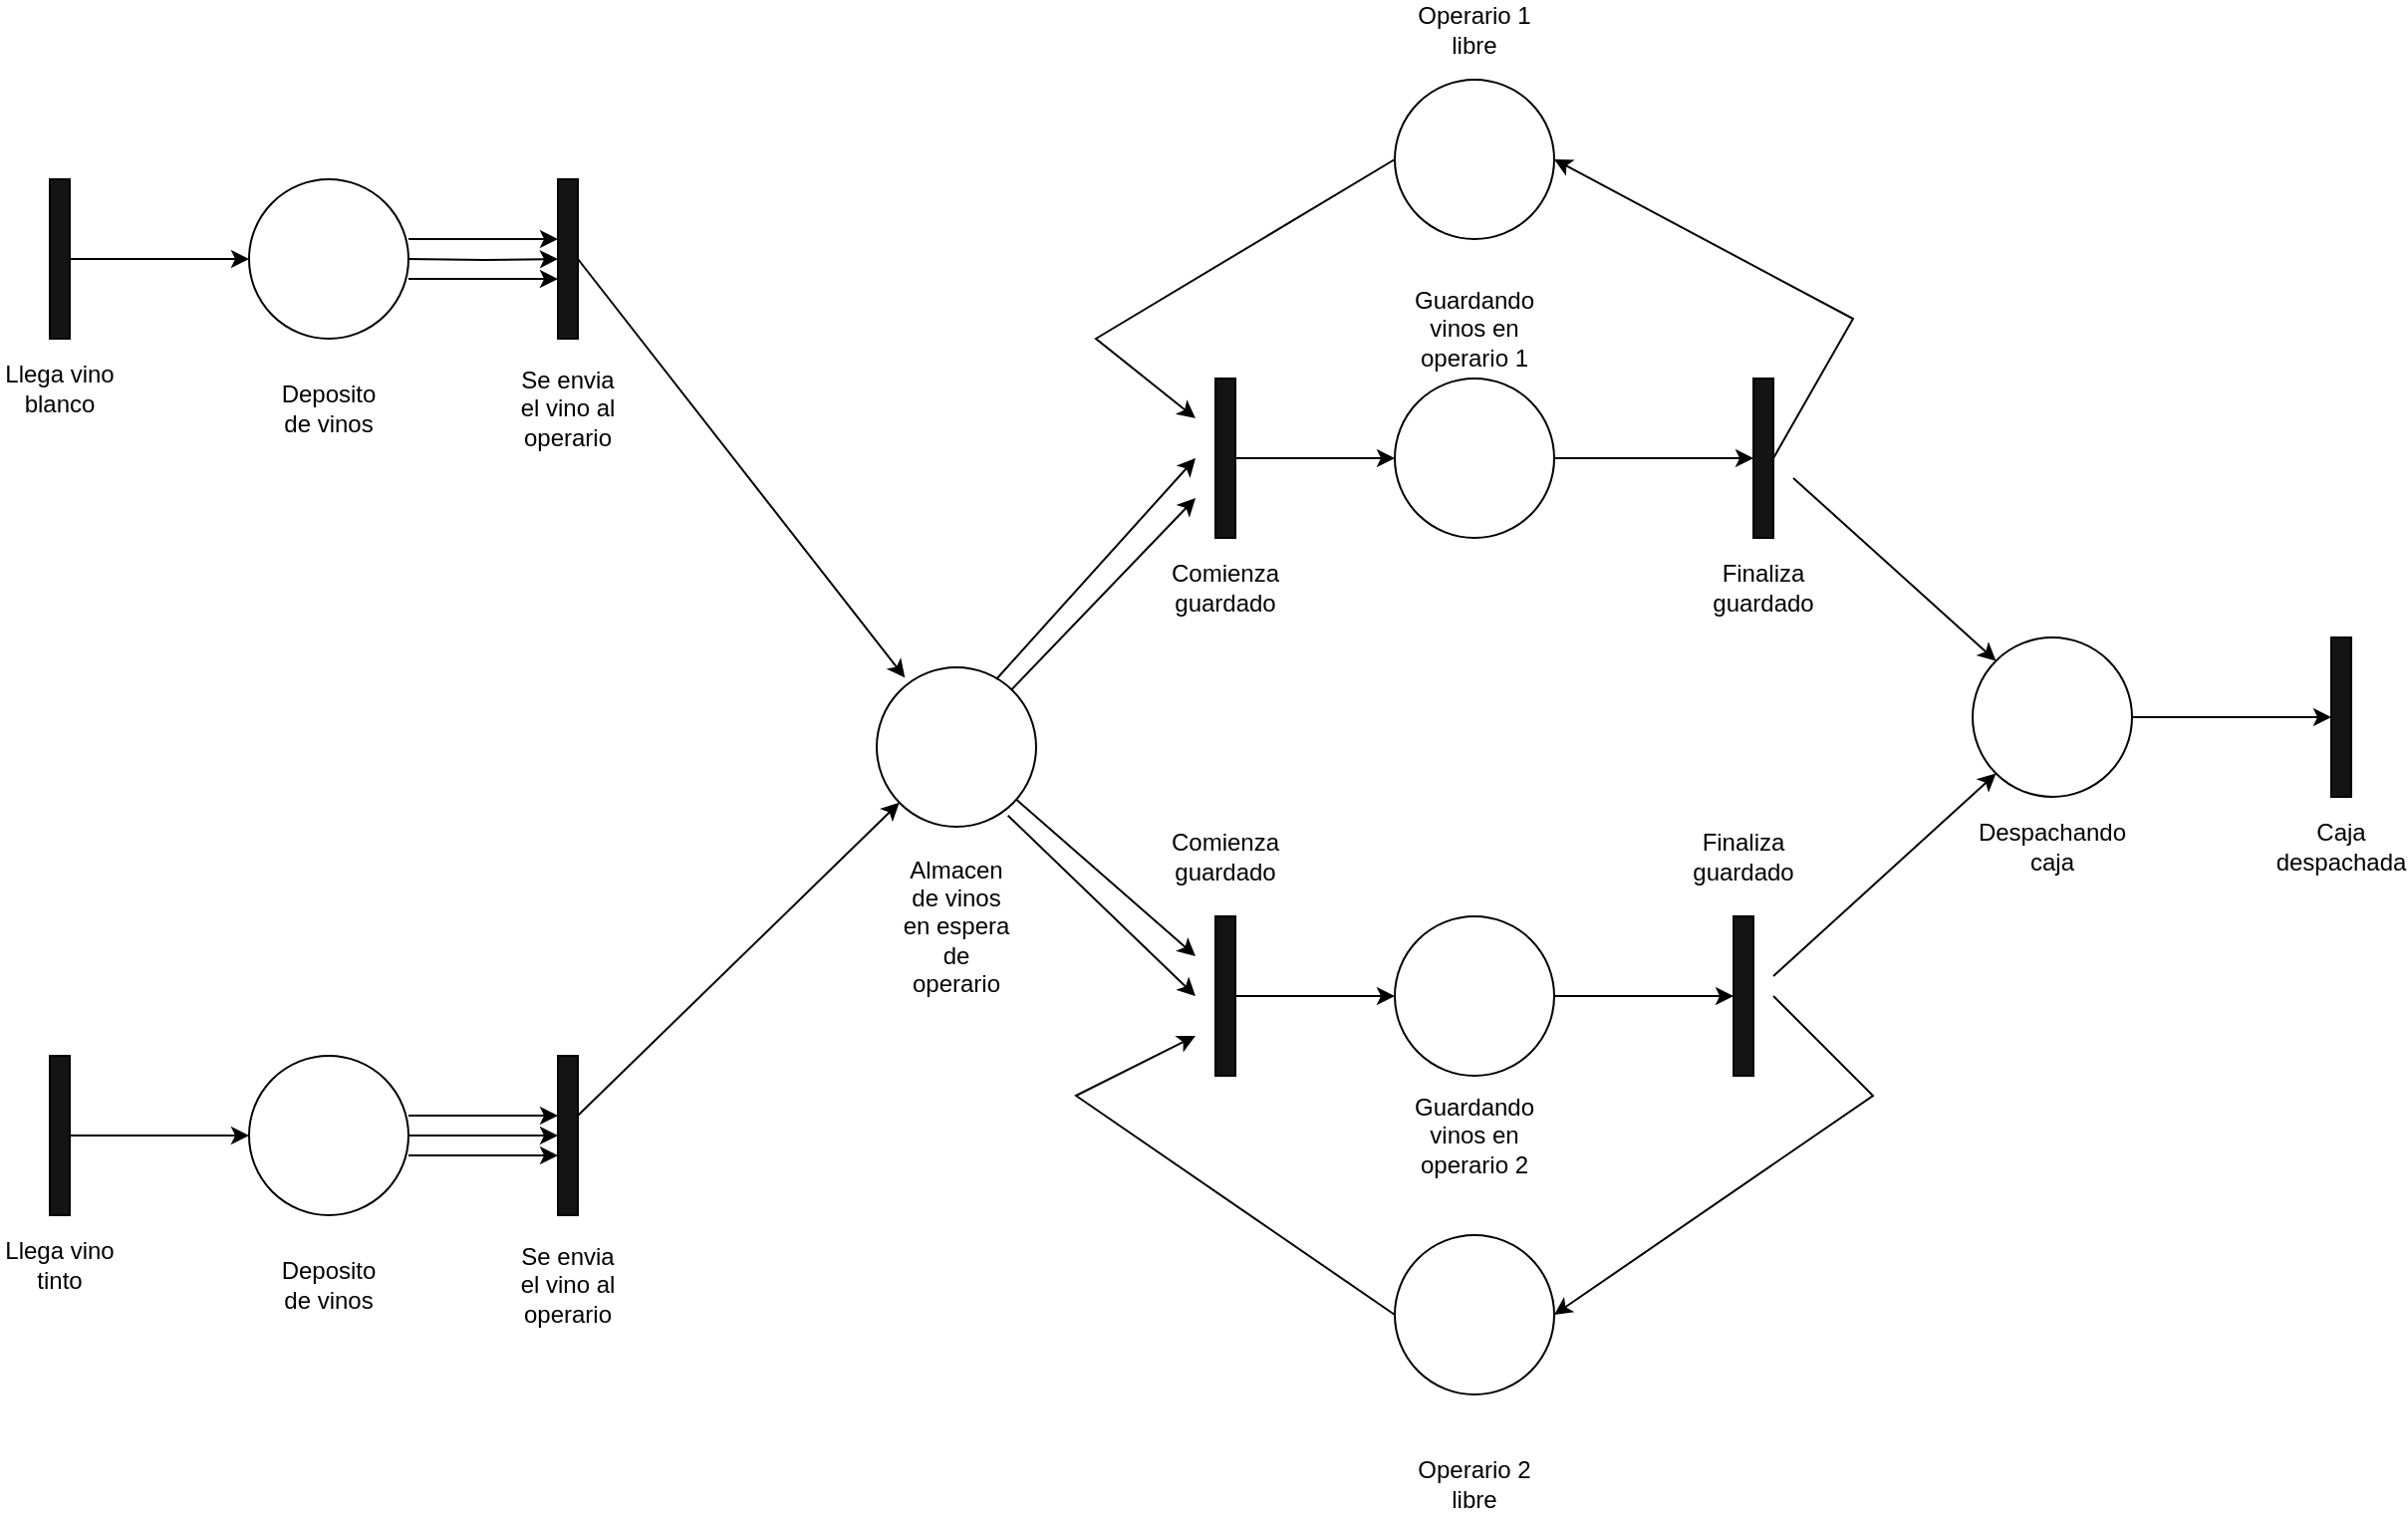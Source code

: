 <mxfile version="24.8.3">
  <diagram name="Page-1" id="L5yETP7GSh1OJhZzpPS1">
    <mxGraphModel dx="2206" dy="1189" grid="1" gridSize="10" guides="1" tooltips="1" connect="1" arrows="1" fold="1" page="1" pageScale="1" pageWidth="1400" pageHeight="850" math="0" shadow="0">
      <root>
        <mxCell id="0" />
        <mxCell id="1" parent="0" />
        <mxCell id="CpjFLnZGu2G8At4A_TET-2" value="" style="ellipse;whiteSpace=wrap;html=1;aspect=fixed;" vertex="1" parent="1">
          <mxGeometry x="255" y="100" width="80" height="80" as="geometry" />
        </mxCell>
        <mxCell id="CpjFLnZGu2G8At4A_TET-4" value="" style="edgeStyle=orthogonalEdgeStyle;rounded=0;orthogonalLoop=1;jettySize=auto;html=1;curved=0;" edge="1" parent="1" source="CpjFLnZGu2G8At4A_TET-3" target="CpjFLnZGu2G8At4A_TET-2">
          <mxGeometry relative="1" as="geometry" />
        </mxCell>
        <mxCell id="CpjFLnZGu2G8At4A_TET-3" value="" style="html=1;points=[[0,0,0,0,5],[0,1,0,0,-5],[1,0,0,0,5],[1,1,0,0,-5]];perimeter=orthogonalPerimeter;outlineConnect=0;targetShapes=umlLifeline;portConstraint=eastwest;newEdgeStyle={&quot;curved&quot;:0,&quot;rounded&quot;:0};fillColor=#141414;" vertex="1" parent="1">
          <mxGeometry x="155" y="100" width="10" height="80" as="geometry" />
        </mxCell>
        <mxCell id="CpjFLnZGu2G8At4A_TET-5" value="&lt;div&gt;Llega vino&lt;/div&gt;&lt;div&gt;blanco&lt;br&gt;&lt;/div&gt;" style="text;html=1;align=center;verticalAlign=middle;whiteSpace=wrap;rounded=0;" vertex="1" parent="1">
          <mxGeometry x="130" y="190" width="60" height="30" as="geometry" />
        </mxCell>
        <mxCell id="CpjFLnZGu2G8At4A_TET-14" value="" style="edgeStyle=orthogonalEdgeStyle;rounded=0;orthogonalLoop=1;jettySize=auto;html=1;" edge="1" parent="1" source="CpjFLnZGu2G8At4A_TET-6" target="CpjFLnZGu2G8At4A_TET-13">
          <mxGeometry relative="1" as="geometry" />
        </mxCell>
        <mxCell id="CpjFLnZGu2G8At4A_TET-6" value="" style="ellipse;whiteSpace=wrap;html=1;aspect=fixed;" vertex="1" parent="1">
          <mxGeometry x="255" y="540" width="80" height="80" as="geometry" />
        </mxCell>
        <mxCell id="CpjFLnZGu2G8At4A_TET-7" value="" style="edgeStyle=orthogonalEdgeStyle;rounded=0;orthogonalLoop=1;jettySize=auto;html=1;curved=0;" edge="1" parent="1" source="CpjFLnZGu2G8At4A_TET-8" target="CpjFLnZGu2G8At4A_TET-6">
          <mxGeometry relative="1" as="geometry" />
        </mxCell>
        <mxCell id="CpjFLnZGu2G8At4A_TET-8" value="" style="html=1;points=[[0,0,0,0,5],[0,1,0,0,-5],[1,0,0,0,5],[1,1,0,0,-5]];perimeter=orthogonalPerimeter;outlineConnect=0;targetShapes=umlLifeline;portConstraint=eastwest;newEdgeStyle={&quot;curved&quot;:0,&quot;rounded&quot;:0};fillColor=#141414;" vertex="1" parent="1">
          <mxGeometry x="155" y="540" width="10" height="80" as="geometry" />
        </mxCell>
        <mxCell id="CpjFLnZGu2G8At4A_TET-9" value="&lt;div&gt;Llega vino&lt;/div&gt;&lt;div&gt;tinto&lt;br&gt;&lt;/div&gt;" style="text;html=1;align=center;verticalAlign=middle;whiteSpace=wrap;rounded=0;" vertex="1" parent="1">
          <mxGeometry x="130" y="630" width="60" height="30" as="geometry" />
        </mxCell>
        <mxCell id="CpjFLnZGu2G8At4A_TET-10" value="&lt;div&gt;Deposito&lt;/div&gt;&lt;div&gt;de vinos&lt;br&gt;&lt;/div&gt;" style="text;html=1;align=center;verticalAlign=middle;whiteSpace=wrap;rounded=0;" vertex="1" parent="1">
          <mxGeometry x="265" y="200" width="60" height="30" as="geometry" />
        </mxCell>
        <mxCell id="CpjFLnZGu2G8At4A_TET-11" value="&lt;div&gt;Deposito&lt;/div&gt;&lt;div&gt;de vinos&lt;br&gt;&lt;/div&gt;" style="text;html=1;align=center;verticalAlign=middle;whiteSpace=wrap;rounded=0;" vertex="1" parent="1">
          <mxGeometry x="265" y="640" width="60" height="30" as="geometry" />
        </mxCell>
        <mxCell id="CpjFLnZGu2G8At4A_TET-12" value="" style="ellipse;whiteSpace=wrap;html=1;aspect=fixed;" vertex="1" parent="1">
          <mxGeometry x="570" y="345" width="80" height="80" as="geometry" />
        </mxCell>
        <mxCell id="CpjFLnZGu2G8At4A_TET-13" value="" style="html=1;points=[[0,0,0,0,5],[0,1,0,0,-5],[1,0,0,0,5],[1,1,0,0,-5]];perimeter=orthogonalPerimeter;outlineConnect=0;targetShapes=umlLifeline;portConstraint=eastwest;newEdgeStyle={&quot;curved&quot;:0,&quot;rounded&quot;:0};fillColor=#141414;" vertex="1" parent="1">
          <mxGeometry x="410" y="540" width="10" height="80" as="geometry" />
        </mxCell>
        <mxCell id="CpjFLnZGu2G8At4A_TET-15" value="&lt;div&gt;Se envia el vino al&lt;/div&gt;&lt;div&gt;operario&lt;br&gt;&lt;/div&gt;" style="text;html=1;align=center;verticalAlign=middle;whiteSpace=wrap;rounded=0;" vertex="1" parent="1">
          <mxGeometry x="385" y="640" width="60" height="30" as="geometry" />
        </mxCell>
        <mxCell id="CpjFLnZGu2G8At4A_TET-16" value="" style="edgeStyle=orthogonalEdgeStyle;rounded=0;orthogonalLoop=1;jettySize=auto;html=1;" edge="1" parent="1" target="CpjFLnZGu2G8At4A_TET-17">
          <mxGeometry relative="1" as="geometry">
            <mxPoint x="335" y="140" as="sourcePoint" />
          </mxGeometry>
        </mxCell>
        <mxCell id="CpjFLnZGu2G8At4A_TET-17" value="" style="html=1;points=[[0,0,0,0,5],[0,1,0,0,-5],[1,0,0,0,5],[1,1,0,0,-5]];perimeter=orthogonalPerimeter;outlineConnect=0;targetShapes=umlLifeline;portConstraint=eastwest;newEdgeStyle={&quot;curved&quot;:0,&quot;rounded&quot;:0};fillColor=#141414;" vertex="1" parent="1">
          <mxGeometry x="410" y="100" width="10" height="80" as="geometry" />
        </mxCell>
        <mxCell id="CpjFLnZGu2G8At4A_TET-18" value="&lt;div&gt;Se envia el vino al&lt;/div&gt;&lt;div&gt;operario&lt;br&gt;&lt;/div&gt;" style="text;html=1;align=center;verticalAlign=middle;whiteSpace=wrap;rounded=0;" vertex="1" parent="1">
          <mxGeometry x="385" y="200" width="60" height="30" as="geometry" />
        </mxCell>
        <mxCell id="CpjFLnZGu2G8At4A_TET-20" value="" style="endArrow=classic;html=1;rounded=0;exitX=1;exitY=1;exitDx=0;exitDy=-5;exitPerimeter=0;entryX=0.177;entryY=0.065;entryDx=0;entryDy=0;entryPerimeter=0;" edge="1" parent="1" target="CpjFLnZGu2G8At4A_TET-12">
          <mxGeometry width="50" height="50" relative="1" as="geometry">
            <mxPoint x="420" y="140" as="sourcePoint" />
            <mxPoint x="572" y="334" as="targetPoint" />
          </mxGeometry>
        </mxCell>
        <mxCell id="CpjFLnZGu2G8At4A_TET-23" value="" style="endArrow=classic;html=1;rounded=0;" edge="1" parent="1" target="CpjFLnZGu2G8At4A_TET-12">
          <mxGeometry width="50" height="50" relative="1" as="geometry">
            <mxPoint x="420" y="570" as="sourcePoint" />
            <mxPoint x="570" y="430" as="targetPoint" />
          </mxGeometry>
        </mxCell>
        <mxCell id="CpjFLnZGu2G8At4A_TET-25" value="&lt;div&gt;Almacen de vinos&lt;/div&gt;&lt;div&gt;en espera de operario&lt;br&gt;&lt;/div&gt;" style="text;html=1;align=center;verticalAlign=middle;whiteSpace=wrap;rounded=0;" vertex="1" parent="1">
          <mxGeometry x="580" y="460" width="60" height="30" as="geometry" />
        </mxCell>
        <mxCell id="CpjFLnZGu2G8At4A_TET-53" value="" style="edgeStyle=orthogonalEdgeStyle;rounded=0;orthogonalLoop=1;jettySize=auto;html=1;curved=0;" edge="1" parent="1" source="CpjFLnZGu2G8At4A_TET-26" target="CpjFLnZGu2G8At4A_TET-33">
          <mxGeometry relative="1" as="geometry" />
        </mxCell>
        <mxCell id="CpjFLnZGu2G8At4A_TET-26" value="" style="html=1;points=[[0,0,0,0,5],[0,1,0,0,-5],[1,0,0,0,5],[1,1,0,0,-5]];perimeter=orthogonalPerimeter;outlineConnect=0;targetShapes=umlLifeline;portConstraint=eastwest;newEdgeStyle={&quot;curved&quot;:0,&quot;rounded&quot;:0};fillColor=#141414;" vertex="1" parent="1">
          <mxGeometry x="740" y="200" width="10" height="80" as="geometry" />
        </mxCell>
        <mxCell id="CpjFLnZGu2G8At4A_TET-27" value="" style="edgeStyle=orthogonalEdgeStyle;rounded=0;orthogonalLoop=1;jettySize=auto;html=1;" edge="1" parent="1">
          <mxGeometry relative="1" as="geometry">
            <mxPoint x="335" y="590" as="sourcePoint" />
            <mxPoint x="410" y="590" as="targetPoint" />
          </mxGeometry>
        </mxCell>
        <mxCell id="CpjFLnZGu2G8At4A_TET-28" value="" style="edgeStyle=orthogonalEdgeStyle;rounded=0;orthogonalLoop=1;jettySize=auto;html=1;" edge="1" parent="1">
          <mxGeometry relative="1" as="geometry">
            <mxPoint x="335" y="570" as="sourcePoint" />
            <mxPoint x="410" y="570" as="targetPoint" />
          </mxGeometry>
        </mxCell>
        <mxCell id="CpjFLnZGu2G8At4A_TET-29" value="" style="edgeStyle=orthogonalEdgeStyle;rounded=0;orthogonalLoop=1;jettySize=auto;html=1;" edge="1" parent="1">
          <mxGeometry relative="1" as="geometry">
            <mxPoint x="335" y="130" as="sourcePoint" />
            <mxPoint x="410" y="130" as="targetPoint" />
          </mxGeometry>
        </mxCell>
        <mxCell id="CpjFLnZGu2G8At4A_TET-30" value="" style="edgeStyle=orthogonalEdgeStyle;rounded=0;orthogonalLoop=1;jettySize=auto;html=1;" edge="1" parent="1">
          <mxGeometry relative="1" as="geometry">
            <mxPoint x="335" y="150" as="sourcePoint" />
            <mxPoint x="410" y="150" as="targetPoint" />
          </mxGeometry>
        </mxCell>
        <mxCell id="CpjFLnZGu2G8At4A_TET-51" value="" style="edgeStyle=orthogonalEdgeStyle;rounded=0;orthogonalLoop=1;jettySize=auto;html=1;curved=0;" edge="1" parent="1" source="CpjFLnZGu2G8At4A_TET-31" target="CpjFLnZGu2G8At4A_TET-32">
          <mxGeometry relative="1" as="geometry" />
        </mxCell>
        <mxCell id="CpjFLnZGu2G8At4A_TET-31" value="" style="html=1;points=[[0,0,0,0,5],[0,1,0,0,-5],[1,0,0,0,5],[1,1,0,0,-5]];perimeter=orthogonalPerimeter;outlineConnect=0;targetShapes=umlLifeline;portConstraint=eastwest;newEdgeStyle={&quot;curved&quot;:0,&quot;rounded&quot;:0};fillColor=#141414;" vertex="1" parent="1">
          <mxGeometry x="740" y="470" width="10" height="80" as="geometry" />
        </mxCell>
        <mxCell id="CpjFLnZGu2G8At4A_TET-52" value="" style="edgeStyle=orthogonalEdgeStyle;rounded=0;orthogonalLoop=1;jettySize=auto;html=1;" edge="1" parent="1" source="CpjFLnZGu2G8At4A_TET-32" target="CpjFLnZGu2G8At4A_TET-34">
          <mxGeometry relative="1" as="geometry" />
        </mxCell>
        <mxCell id="CpjFLnZGu2G8At4A_TET-32" value="" style="ellipse;whiteSpace=wrap;html=1;aspect=fixed;" vertex="1" parent="1">
          <mxGeometry x="830" y="470" width="80" height="80" as="geometry" />
        </mxCell>
        <mxCell id="CpjFLnZGu2G8At4A_TET-76" value="" style="edgeStyle=orthogonalEdgeStyle;rounded=0;orthogonalLoop=1;jettySize=auto;html=1;" edge="1" parent="1" source="CpjFLnZGu2G8At4A_TET-33" target="CpjFLnZGu2G8At4A_TET-65">
          <mxGeometry relative="1" as="geometry" />
        </mxCell>
        <mxCell id="CpjFLnZGu2G8At4A_TET-33" value="" style="ellipse;whiteSpace=wrap;html=1;aspect=fixed;" vertex="1" parent="1">
          <mxGeometry x="830" y="200" width="80" height="80" as="geometry" />
        </mxCell>
        <mxCell id="CpjFLnZGu2G8At4A_TET-34" value="" style="html=1;points=[[0,0,0,0,5],[0,1,0,0,-5],[1,0,0,0,5],[1,1,0,0,-5]];perimeter=orthogonalPerimeter;outlineConnect=0;targetShapes=umlLifeline;portConstraint=eastwest;newEdgeStyle={&quot;curved&quot;:0,&quot;rounded&quot;:0};fillColor=#141414;" vertex="1" parent="1">
          <mxGeometry x="1000" y="470" width="10" height="80" as="geometry" />
        </mxCell>
        <mxCell id="CpjFLnZGu2G8At4A_TET-36" value="" style="endArrow=classic;html=1;rounded=0;exitX=0.75;exitY=0.075;exitDx=0;exitDy=0;exitPerimeter=0;" edge="1" parent="1" source="CpjFLnZGu2G8At4A_TET-12">
          <mxGeometry width="50" height="50" relative="1" as="geometry">
            <mxPoint x="980" y="320" as="sourcePoint" />
            <mxPoint x="730" y="240" as="targetPoint" />
          </mxGeometry>
        </mxCell>
        <mxCell id="CpjFLnZGu2G8At4A_TET-38" value="" style="endArrow=classic;html=1;rounded=0;exitX=0.823;exitY=0.93;exitDx=0;exitDy=0;exitPerimeter=0;" edge="1" parent="1" source="CpjFLnZGu2G8At4A_TET-12">
          <mxGeometry width="50" height="50" relative="1" as="geometry">
            <mxPoint x="640" y="361" as="sourcePoint" />
            <mxPoint x="730" y="510" as="targetPoint" />
          </mxGeometry>
        </mxCell>
        <mxCell id="CpjFLnZGu2G8At4A_TET-39" value="" style="ellipse;whiteSpace=wrap;html=1;aspect=fixed;" vertex="1" parent="1">
          <mxGeometry x="830" y="630" width="80" height="80" as="geometry" />
        </mxCell>
        <mxCell id="CpjFLnZGu2G8At4A_TET-40" value="" style="ellipse;whiteSpace=wrap;html=1;aspect=fixed;" vertex="1" parent="1">
          <mxGeometry x="830" y="50" width="80" height="80" as="geometry" />
        </mxCell>
        <mxCell id="CpjFLnZGu2G8At4A_TET-42" value="" style="endArrow=classic;html=1;rounded=0;entryX=1;entryY=0.5;entryDx=0;entryDy=0;" edge="1" parent="1" target="CpjFLnZGu2G8At4A_TET-40">
          <mxGeometry width="50" height="50" relative="1" as="geometry">
            <mxPoint x="1020" y="240" as="sourcePoint" />
            <mxPoint x="920" y="340" as="targetPoint" />
            <Array as="points">
              <mxPoint x="1060" y="170" />
            </Array>
          </mxGeometry>
        </mxCell>
        <mxCell id="CpjFLnZGu2G8At4A_TET-44" value="" style="endArrow=classic;html=1;rounded=0;exitX=0;exitY=0.5;exitDx=0;exitDy=0;" edge="1" parent="1" source="CpjFLnZGu2G8At4A_TET-40">
          <mxGeometry width="50" height="50" relative="1" as="geometry">
            <mxPoint x="870" y="390" as="sourcePoint" />
            <mxPoint x="730" y="220" as="targetPoint" />
            <Array as="points">
              <mxPoint x="680" y="180" />
            </Array>
          </mxGeometry>
        </mxCell>
        <mxCell id="CpjFLnZGu2G8At4A_TET-49" value="" style="endArrow=classic;html=1;rounded=0;entryX=1;entryY=0.5;entryDx=0;entryDy=0;" edge="1" parent="1" target="CpjFLnZGu2G8At4A_TET-39">
          <mxGeometry width="50" height="50" relative="1" as="geometry">
            <mxPoint x="1020" y="510" as="sourcePoint" />
            <mxPoint x="920" y="340" as="targetPoint" />
            <Array as="points">
              <mxPoint x="1070" y="560" />
            </Array>
          </mxGeometry>
        </mxCell>
        <mxCell id="CpjFLnZGu2G8At4A_TET-50" value="" style="endArrow=classic;html=1;rounded=0;exitX=0;exitY=0.5;exitDx=0;exitDy=0;" edge="1" parent="1" source="CpjFLnZGu2G8At4A_TET-39">
          <mxGeometry width="50" height="50" relative="1" as="geometry">
            <mxPoint x="870" y="390" as="sourcePoint" />
            <mxPoint x="730" y="530" as="targetPoint" />
            <Array as="points">
              <mxPoint x="670" y="560" />
            </Array>
          </mxGeometry>
        </mxCell>
        <mxCell id="CpjFLnZGu2G8At4A_TET-55" value="&lt;div&gt;Operario 2&lt;/div&gt;&lt;div&gt;libre&lt;br&gt;&lt;/div&gt;" style="text;html=1;align=center;verticalAlign=middle;whiteSpace=wrap;rounded=0;" vertex="1" parent="1">
          <mxGeometry x="840" y="740" width="60" height="30" as="geometry" />
        </mxCell>
        <mxCell id="CpjFLnZGu2G8At4A_TET-56" value="Guardando vinos en operario 2" style="text;html=1;align=center;verticalAlign=middle;whiteSpace=wrap;rounded=0;" vertex="1" parent="1">
          <mxGeometry x="840" y="565" width="60" height="30" as="geometry" />
        </mxCell>
        <mxCell id="CpjFLnZGu2G8At4A_TET-57" value="&lt;div&gt;Comienza&lt;/div&gt;&lt;div&gt;guardado&lt;br&gt;&lt;/div&gt;" style="text;html=1;align=center;verticalAlign=middle;whiteSpace=wrap;rounded=0;" vertex="1" parent="1">
          <mxGeometry x="715" y="425" width="60" height="30" as="geometry" />
        </mxCell>
        <mxCell id="CpjFLnZGu2G8At4A_TET-58" value="&lt;div&gt;Finaliza&lt;/div&gt;&lt;div&gt;guardado&lt;br&gt;&lt;/div&gt;" style="text;html=1;align=center;verticalAlign=middle;whiteSpace=wrap;rounded=0;" vertex="1" parent="1">
          <mxGeometry x="975" y="425" width="60" height="30" as="geometry" />
        </mxCell>
        <mxCell id="CpjFLnZGu2G8At4A_TET-61" value="&lt;div&gt;Operario 1&lt;/div&gt;&lt;div&gt;libre&lt;br&gt;&lt;/div&gt;" style="text;html=1;align=center;verticalAlign=middle;whiteSpace=wrap;rounded=0;" vertex="1" parent="1">
          <mxGeometry x="840" y="10" width="60" height="30" as="geometry" />
        </mxCell>
        <mxCell id="CpjFLnZGu2G8At4A_TET-62" value="Guardando vinos en operario 1" style="text;html=1;align=center;verticalAlign=middle;whiteSpace=wrap;rounded=0;" vertex="1" parent="1">
          <mxGeometry x="840" y="160" width="60" height="30" as="geometry" />
        </mxCell>
        <mxCell id="CpjFLnZGu2G8At4A_TET-63" value="&lt;div&gt;Comienza&lt;/div&gt;&lt;div&gt;guardado&lt;br&gt;&lt;/div&gt;" style="text;html=1;align=center;verticalAlign=middle;whiteSpace=wrap;rounded=0;" vertex="1" parent="1">
          <mxGeometry x="715" y="290" width="60" height="30" as="geometry" />
        </mxCell>
        <mxCell id="CpjFLnZGu2G8At4A_TET-64" value="&lt;div&gt;Finaliza&lt;/div&gt;&lt;div&gt;guardado&lt;br&gt;&lt;/div&gt;" style="text;html=1;align=center;verticalAlign=middle;whiteSpace=wrap;rounded=0;" vertex="1" parent="1">
          <mxGeometry x="985" y="290" width="60" height="30" as="geometry" />
        </mxCell>
        <mxCell id="CpjFLnZGu2G8At4A_TET-65" value="" style="html=1;points=[[0,0,0,0,5],[0,1,0,0,-5],[1,0,0,0,5],[1,1,0,0,-5]];perimeter=orthogonalPerimeter;outlineConnect=0;targetShapes=umlLifeline;portConstraint=eastwest;newEdgeStyle={&quot;curved&quot;:0,&quot;rounded&quot;:0};fillColor=#141414;" vertex="1" parent="1">
          <mxGeometry x="1010" y="200" width="10" height="80" as="geometry" />
        </mxCell>
        <mxCell id="CpjFLnZGu2G8At4A_TET-66" value="" style="ellipse;whiteSpace=wrap;html=1;aspect=fixed;" vertex="1" parent="1">
          <mxGeometry x="1120" y="330" width="80" height="80" as="geometry" />
        </mxCell>
        <mxCell id="CpjFLnZGu2G8At4A_TET-67" value="" style="endArrow=classic;html=1;rounded=0;entryX=0;entryY=1;entryDx=0;entryDy=0;" edge="1" parent="1" target="CpjFLnZGu2G8At4A_TET-66">
          <mxGeometry width="50" height="50" relative="1" as="geometry">
            <mxPoint x="1020" y="500" as="sourcePoint" />
            <mxPoint x="1130" y="360" as="targetPoint" />
          </mxGeometry>
        </mxCell>
        <mxCell id="CpjFLnZGu2G8At4A_TET-69" value="" style="endArrow=classic;html=1;rounded=0;entryX=0;entryY=0;entryDx=0;entryDy=0;" edge="1" parent="1" target="CpjFLnZGu2G8At4A_TET-66">
          <mxGeometry width="50" height="50" relative="1" as="geometry">
            <mxPoint x="1030" y="250" as="sourcePoint" />
            <mxPoint x="1130" y="360" as="targetPoint" />
          </mxGeometry>
        </mxCell>
        <mxCell id="CpjFLnZGu2G8At4A_TET-70" value="&lt;div&gt;Despachando&lt;/div&gt;&lt;div&gt;caja&lt;br&gt;&lt;/div&gt;" style="text;html=1;align=center;verticalAlign=middle;whiteSpace=wrap;rounded=0;" vertex="1" parent="1">
          <mxGeometry x="1130" y="420" width="60" height="30" as="geometry" />
        </mxCell>
        <mxCell id="CpjFLnZGu2G8At4A_TET-73" value="" style="html=1;points=[[0,0,0,0,5],[0,1,0,0,-5],[1,0,0,0,5],[1,1,0,0,-5]];perimeter=orthogonalPerimeter;outlineConnect=0;targetShapes=umlLifeline;portConstraint=eastwest;newEdgeStyle={&quot;curved&quot;:0,&quot;rounded&quot;:0};fillColor=#141414;" vertex="1" parent="1">
          <mxGeometry x="1300" y="330" width="10" height="80" as="geometry" />
        </mxCell>
        <mxCell id="CpjFLnZGu2G8At4A_TET-74" value="Caja despachada" style="text;html=1;align=center;verticalAlign=middle;whiteSpace=wrap;rounded=0;" vertex="1" parent="1">
          <mxGeometry x="1275" y="420" width="60" height="30" as="geometry" />
        </mxCell>
        <mxCell id="CpjFLnZGu2G8At4A_TET-75" value="" style="endArrow=classic;html=1;rounded=0;exitX=1;exitY=0.5;exitDx=0;exitDy=0;exitPerimeter=0;" edge="1" parent="1" source="CpjFLnZGu2G8At4A_TET-66" target="CpjFLnZGu2G8At4A_TET-73">
          <mxGeometry width="50" height="50" relative="1" as="geometry">
            <mxPoint x="1050" y="410" as="sourcePoint" />
            <mxPoint x="1100" y="360" as="targetPoint" />
          </mxGeometry>
        </mxCell>
        <mxCell id="CpjFLnZGu2G8At4A_TET-77" style="edgeStyle=orthogonalEdgeStyle;rounded=0;orthogonalLoop=1;jettySize=auto;html=1;exitX=0.5;exitY=1;exitDx=0;exitDy=0;" edge="1" parent="1" source="CpjFLnZGu2G8At4A_TET-64" target="CpjFLnZGu2G8At4A_TET-64">
          <mxGeometry relative="1" as="geometry" />
        </mxCell>
        <mxCell id="CpjFLnZGu2G8At4A_TET-78" value="" style="endArrow=classic;html=1;rounded=0;" edge="1" parent="1" source="CpjFLnZGu2G8At4A_TET-12">
          <mxGeometry width="50" height="50" relative="1" as="geometry">
            <mxPoint x="640" y="361" as="sourcePoint" />
            <mxPoint x="730" y="260" as="targetPoint" />
          </mxGeometry>
        </mxCell>
        <mxCell id="CpjFLnZGu2G8At4A_TET-79" value="" style="endArrow=classic;html=1;rounded=0;" edge="1" parent="1" source="CpjFLnZGu2G8At4A_TET-12">
          <mxGeometry width="50" height="50" relative="1" as="geometry">
            <mxPoint x="650" y="371" as="sourcePoint" />
            <mxPoint x="730" y="490" as="targetPoint" />
          </mxGeometry>
        </mxCell>
      </root>
    </mxGraphModel>
  </diagram>
</mxfile>
